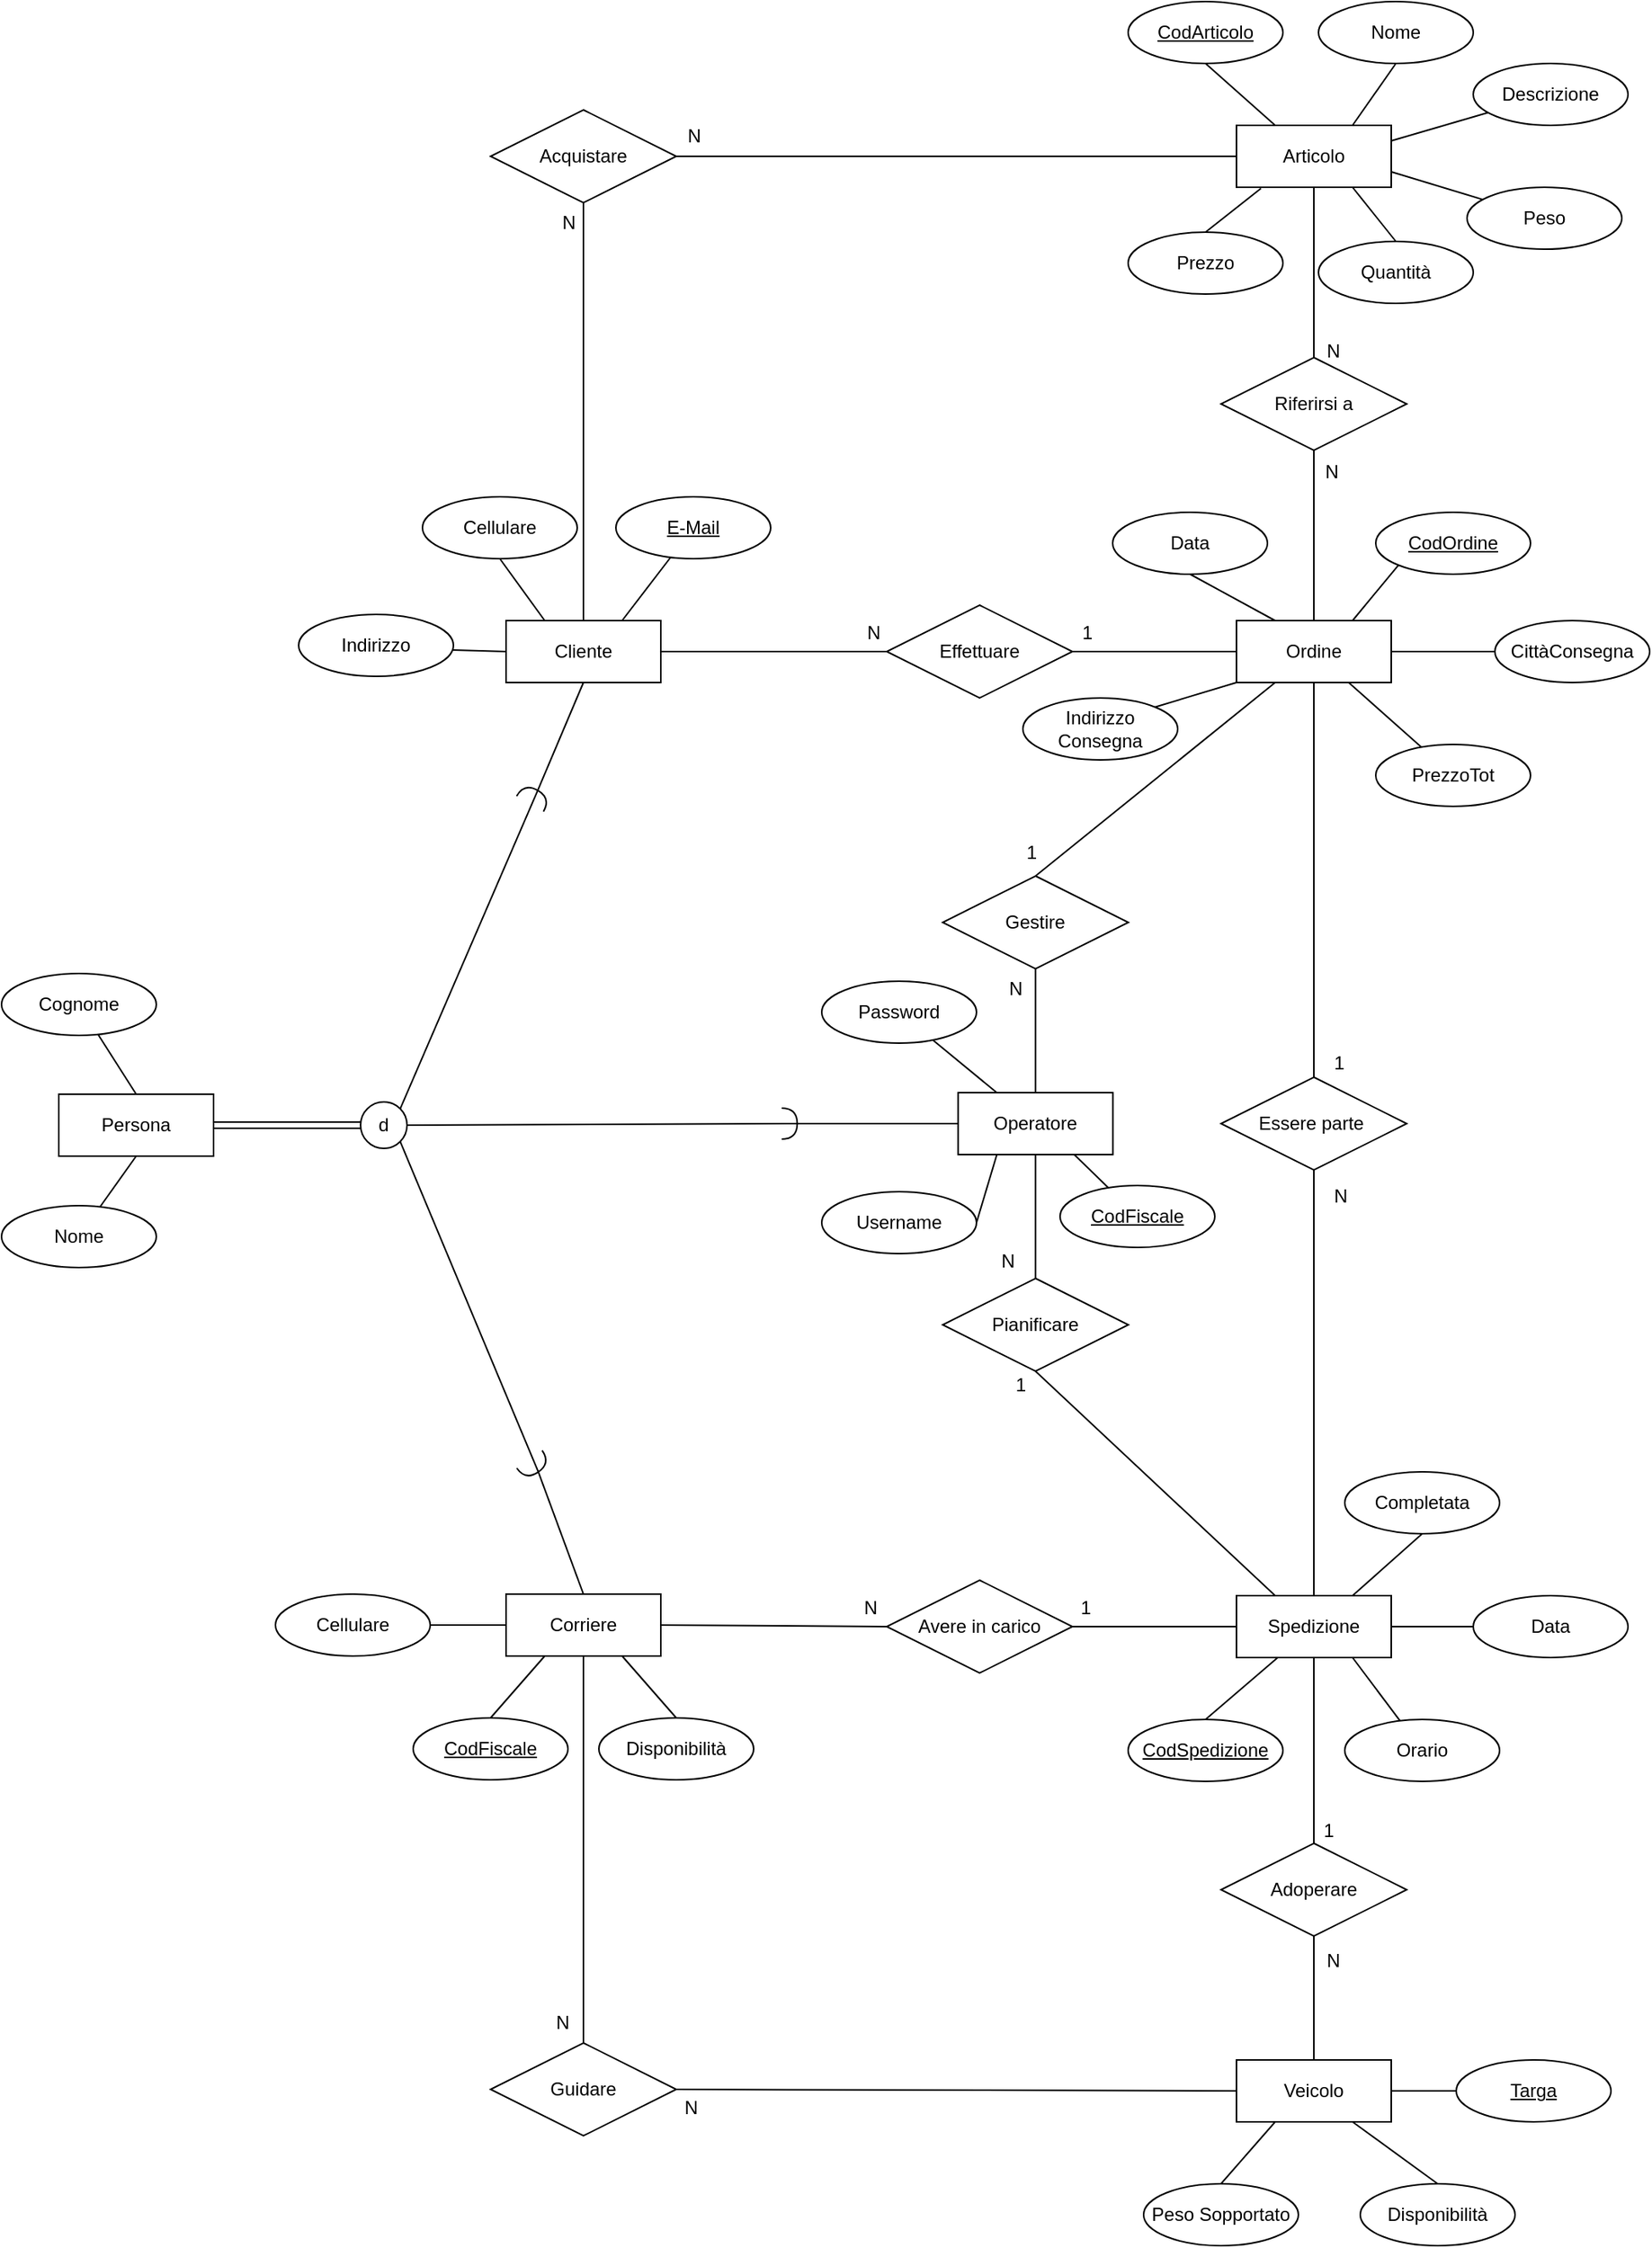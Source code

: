<mxfile version="22.0.0" type="device">
  <diagram id="R2lEEEUBdFMjLlhIrx00" name="Page-1">
    <mxGraphModel dx="-114" dy="614" grid="0" gridSize="10" guides="1" tooltips="1" connect="1" arrows="1" fold="1" page="1" pageScale="1" pageWidth="1150" pageHeight="1500" math="0" shadow="0" extFonts="Permanent Marker^https://fonts.googleapis.com/css?family=Permanent+Marker">
      <root>
        <mxCell id="0" />
        <mxCell id="1" parent="0" />
        <mxCell id="kjEeOHRWE89FyBnJIbyZ-1" style="edgeStyle=none;rounded=0;orthogonalLoop=1;jettySize=auto;html=1;exitX=0.75;exitY=0;exitDx=0;exitDy=0;entryX=0.5;entryY=1;entryDx=0;entryDy=0;endArrow=none;endFill=0;" parent="1" source="kjEeOHRWE89FyBnJIbyZ-7" target="kjEeOHRWE89FyBnJIbyZ-9" edge="1">
          <mxGeometry relative="1" as="geometry" />
        </mxCell>
        <mxCell id="kjEeOHRWE89FyBnJIbyZ-2" style="edgeStyle=none;rounded=0;orthogonalLoop=1;jettySize=auto;html=1;exitX=0.25;exitY=0;exitDx=0;exitDy=0;entryX=0.5;entryY=1;entryDx=0;entryDy=0;endArrow=none;endFill=0;" parent="1" source="kjEeOHRWE89FyBnJIbyZ-7" target="kjEeOHRWE89FyBnJIbyZ-8" edge="1">
          <mxGeometry relative="1" as="geometry" />
        </mxCell>
        <mxCell id="kjEeOHRWE89FyBnJIbyZ-3" style="edgeStyle=none;rounded=0;orthogonalLoop=1;jettySize=auto;html=1;endArrow=none;endFill=0;exitX=1;exitY=0.25;exitDx=0;exitDy=0;" parent="1" source="kjEeOHRWE89FyBnJIbyZ-7" target="kjEeOHRWE89FyBnJIbyZ-10" edge="1">
          <mxGeometry relative="1" as="geometry">
            <mxPoint x="1991" y="125" as="sourcePoint" />
          </mxGeometry>
        </mxCell>
        <mxCell id="kjEeOHRWE89FyBnJIbyZ-4" style="edgeStyle=none;rounded=0;orthogonalLoop=1;jettySize=auto;html=1;exitX=0.158;exitY=1.019;exitDx=0;exitDy=0;entryX=0.5;entryY=0;entryDx=0;entryDy=0;endArrow=none;endFill=0;exitPerimeter=0;" parent="1" source="kjEeOHRWE89FyBnJIbyZ-7" target="kjEeOHRWE89FyBnJIbyZ-11" edge="1">
          <mxGeometry relative="1" as="geometry" />
        </mxCell>
        <mxCell id="kjEeOHRWE89FyBnJIbyZ-6" style="edgeStyle=none;rounded=0;orthogonalLoop=1;jettySize=auto;html=1;exitX=0.75;exitY=1;exitDx=0;exitDy=0;entryX=0.5;entryY=0;entryDx=0;entryDy=0;endArrow=none;endFill=0;" parent="1" source="kjEeOHRWE89FyBnJIbyZ-7" target="kjEeOHRWE89FyBnJIbyZ-12" edge="1">
          <mxGeometry relative="1" as="geometry" />
        </mxCell>
        <mxCell id="kjEeOHRWE89FyBnJIbyZ-7" value="Articolo" style="whiteSpace=wrap;html=1;align=center;" parent="1" vertex="1">
          <mxGeometry x="1991" y="105" width="100" height="40" as="geometry" />
        </mxCell>
        <mxCell id="kjEeOHRWE89FyBnJIbyZ-8" value="CodArticolo" style="ellipse;whiteSpace=wrap;html=1;align=center;fontStyle=4;" parent="1" vertex="1">
          <mxGeometry x="1921" y="25" width="100" height="40" as="geometry" />
        </mxCell>
        <mxCell id="kjEeOHRWE89FyBnJIbyZ-9" value="Nome" style="ellipse;whiteSpace=wrap;html=1;align=center;" parent="1" vertex="1">
          <mxGeometry x="2044" y="25" width="100" height="40" as="geometry" />
        </mxCell>
        <mxCell id="kjEeOHRWE89FyBnJIbyZ-10" value="Descrizione" style="ellipse;whiteSpace=wrap;html=1;align=center;" parent="1" vertex="1">
          <mxGeometry x="2144" y="65" width="100" height="40" as="geometry" />
        </mxCell>
        <mxCell id="kjEeOHRWE89FyBnJIbyZ-11" value="Prezzo" style="ellipse;whiteSpace=wrap;html=1;align=center;" parent="1" vertex="1">
          <mxGeometry x="1921" y="174" width="100" height="40" as="geometry" />
        </mxCell>
        <mxCell id="kjEeOHRWE89FyBnJIbyZ-12" value="Quantità" style="ellipse;whiteSpace=wrap;html=1;align=center;" parent="1" vertex="1">
          <mxGeometry x="2044" y="180" width="100" height="40" as="geometry" />
        </mxCell>
        <mxCell id="kjEeOHRWE89FyBnJIbyZ-13" style="edgeStyle=none;rounded=0;orthogonalLoop=1;jettySize=auto;html=1;exitX=0.75;exitY=0;exitDx=0;exitDy=0;entryX=0;entryY=1;entryDx=0;entryDy=0;endArrow=none;endFill=0;" parent="1" source="kjEeOHRWE89FyBnJIbyZ-17" target="kjEeOHRWE89FyBnJIbyZ-20" edge="1">
          <mxGeometry relative="1" as="geometry" />
        </mxCell>
        <mxCell id="kjEeOHRWE89FyBnJIbyZ-14" style="edgeStyle=none;rounded=0;orthogonalLoop=1;jettySize=auto;html=1;exitX=0.25;exitY=0;exitDx=0;exitDy=0;entryX=0.5;entryY=1;entryDx=0;entryDy=0;endArrow=none;endFill=0;" parent="1" source="kjEeOHRWE89FyBnJIbyZ-17" target="kjEeOHRWE89FyBnJIbyZ-19" edge="1">
          <mxGeometry relative="1" as="geometry" />
        </mxCell>
        <mxCell id="kjEeOHRWE89FyBnJIbyZ-15" style="edgeStyle=none;rounded=0;orthogonalLoop=1;jettySize=auto;html=1;exitX=1;exitY=0.5;exitDx=0;exitDy=0;entryX=0;entryY=0.5;entryDx=0;entryDy=0;endArrow=none;endFill=0;" parent="1" source="kjEeOHRWE89FyBnJIbyZ-17" target="kjEeOHRWE89FyBnJIbyZ-21" edge="1">
          <mxGeometry relative="1" as="geometry" />
        </mxCell>
        <mxCell id="kjEeOHRWE89FyBnJIbyZ-16" style="edgeStyle=none;rounded=0;orthogonalLoop=1;jettySize=auto;html=1;exitX=0;exitY=1;exitDx=0;exitDy=0;entryX=1;entryY=0;entryDx=0;entryDy=0;endArrow=none;endFill=0;" parent="1" source="kjEeOHRWE89FyBnJIbyZ-17" target="kjEeOHRWE89FyBnJIbyZ-22" edge="1">
          <mxGeometry relative="1" as="geometry" />
        </mxCell>
        <mxCell id="mpjSmcGHtmFwU4eePfiy-6" style="edgeStyle=orthogonalEdgeStyle;rounded=0;orthogonalLoop=1;jettySize=auto;html=1;entryX=0.5;entryY=0;entryDx=0;entryDy=0;endArrow=none;endFill=0;" parent="1" source="kjEeOHRWE89FyBnJIbyZ-17" target="mpjSmcGHtmFwU4eePfiy-5" edge="1">
          <mxGeometry relative="1" as="geometry" />
        </mxCell>
        <mxCell id="kjEeOHRWE89FyBnJIbyZ-17" value="Ordine" style="whiteSpace=wrap;html=1;align=center;" parent="1" vertex="1">
          <mxGeometry x="1991" y="425" width="100" height="40" as="geometry" />
        </mxCell>
        <mxCell id="kjEeOHRWE89FyBnJIbyZ-18" value="Riferirsi a" style="shape=rhombus;perimeter=rhombusPerimeter;whiteSpace=wrap;html=1;align=center;" parent="1" vertex="1">
          <mxGeometry x="1981" y="255" width="120" height="60" as="geometry" />
        </mxCell>
        <mxCell id="kjEeOHRWE89FyBnJIbyZ-19" value="Data" style="ellipse;whiteSpace=wrap;html=1;align=center;" parent="1" vertex="1">
          <mxGeometry x="1911" y="355" width="100" height="40" as="geometry" />
        </mxCell>
        <mxCell id="kjEeOHRWE89FyBnJIbyZ-20" value="CodOrdine" style="ellipse;whiteSpace=wrap;html=1;align=center;fontStyle=4;" parent="1" vertex="1">
          <mxGeometry x="2081" y="355" width="100" height="40" as="geometry" />
        </mxCell>
        <mxCell id="kjEeOHRWE89FyBnJIbyZ-21" value="CittàConsegna" style="ellipse;whiteSpace=wrap;html=1;align=center;" parent="1" vertex="1">
          <mxGeometry x="2158" y="425" width="100" height="40" as="geometry" />
        </mxCell>
        <mxCell id="kjEeOHRWE89FyBnJIbyZ-22" value="Indirizzo Consegna" style="ellipse;whiteSpace=wrap;html=1;align=center;" parent="1" vertex="1">
          <mxGeometry x="1853" y="475" width="100" height="40" as="geometry" />
        </mxCell>
        <mxCell id="kjEeOHRWE89FyBnJIbyZ-23" value="" style="endArrow=none;html=1;rounded=0;entryX=0.5;entryY=0;entryDx=0;entryDy=0;exitX=0.5;exitY=1;exitDx=0;exitDy=0;" parent="1" source="kjEeOHRWE89FyBnJIbyZ-18" target="kjEeOHRWE89FyBnJIbyZ-17" edge="1">
          <mxGeometry relative="1" as="geometry">
            <mxPoint x="1961" y="595" as="sourcePoint" />
            <mxPoint x="2121" y="595" as="targetPoint" />
            <Array as="points" />
          </mxGeometry>
        </mxCell>
        <mxCell id="kjEeOHRWE89FyBnJIbyZ-24" value="N" style="resizable=0;html=1;whiteSpace=wrap;align=right;verticalAlign=bottom;" parent="kjEeOHRWE89FyBnJIbyZ-23" connectable="0" vertex="1">
          <mxGeometry x="1" relative="1" as="geometry">
            <mxPoint x="17" y="-88" as="offset" />
          </mxGeometry>
        </mxCell>
        <mxCell id="kjEeOHRWE89FyBnJIbyZ-25" value="" style="endArrow=none;html=1;rounded=0;entryX=0.5;entryY=1;entryDx=0;entryDy=0;exitX=0.5;exitY=0;exitDx=0;exitDy=0;" parent="1" source="kjEeOHRWE89FyBnJIbyZ-18" target="kjEeOHRWE89FyBnJIbyZ-7" edge="1">
          <mxGeometry relative="1" as="geometry">
            <mxPoint x="1961" y="475" as="sourcePoint" />
            <mxPoint x="2121" y="475" as="targetPoint" />
          </mxGeometry>
        </mxCell>
        <mxCell id="kjEeOHRWE89FyBnJIbyZ-26" value="N" style="resizable=0;html=1;whiteSpace=wrap;align=right;verticalAlign=bottom;" parent="kjEeOHRWE89FyBnJIbyZ-25" connectable="0" vertex="1">
          <mxGeometry x="1" relative="1" as="geometry">
            <mxPoint x="18" y="114" as="offset" />
          </mxGeometry>
        </mxCell>
        <mxCell id="kjEeOHRWE89FyBnJIbyZ-30" style="edgeStyle=none;rounded=0;orthogonalLoop=1;jettySize=auto;html=1;entryX=0.5;entryY=0;entryDx=0;entryDy=0;endArrow=none;endFill=0;" parent="1" source="kjEeOHRWE89FyBnJIbyZ-32" target="kjEeOHRWE89FyBnJIbyZ-33" edge="1">
          <mxGeometry relative="1" as="geometry" />
        </mxCell>
        <mxCell id="kjEeOHRWE89FyBnJIbyZ-31" style="edgeStyle=none;rounded=0;orthogonalLoop=1;jettySize=auto;html=1;exitX=0;exitY=0.5;exitDx=0;exitDy=0;" parent="1" source="kjEeOHRWE89FyBnJIbyZ-32" edge="1">
          <mxGeometry relative="1" as="geometry">
            <mxPoint x="1990.529" y="1075.176" as="targetPoint" />
          </mxGeometry>
        </mxCell>
        <mxCell id="kjEeOHRWE89FyBnJIbyZ-32" value="Spedizione" style="whiteSpace=wrap;html=1;align=center;" parent="1" vertex="1">
          <mxGeometry x="1991" y="1055" width="100" height="40" as="geometry" />
        </mxCell>
        <mxCell id="kjEeOHRWE89FyBnJIbyZ-33" value="CodSpedizione" style="ellipse;whiteSpace=wrap;html=1;align=center;fontStyle=4;" parent="1" vertex="1">
          <mxGeometry x="1921" y="1135" width="100" height="40" as="geometry" />
        </mxCell>
        <mxCell id="kjEeOHRWE89FyBnJIbyZ-34" style="edgeStyle=none;rounded=0;orthogonalLoop=1;jettySize=auto;html=1;exitX=0;exitY=0.5;exitDx=0;exitDy=0;entryX=1;entryY=0.5;entryDx=0;entryDy=0;endArrow=none;endFill=0;" parent="1" source="kjEeOHRWE89FyBnJIbyZ-35" target="kjEeOHRWE89FyBnJIbyZ-32" edge="1">
          <mxGeometry relative="1" as="geometry" />
        </mxCell>
        <mxCell id="kjEeOHRWE89FyBnJIbyZ-35" value="Data" style="ellipse;whiteSpace=wrap;html=1;align=center;" parent="1" vertex="1">
          <mxGeometry x="2144" y="1055" width="100" height="40" as="geometry" />
        </mxCell>
        <mxCell id="kjEeOHRWE89FyBnJIbyZ-36" style="edgeStyle=none;rounded=0;orthogonalLoop=1;jettySize=auto;html=1;exitX=0.5;exitY=1;exitDx=0;exitDy=0;entryX=0.75;entryY=0;entryDx=0;entryDy=0;endArrow=none;endFill=0;" parent="1" source="kjEeOHRWE89FyBnJIbyZ-37" target="kjEeOHRWE89FyBnJIbyZ-32" edge="1">
          <mxGeometry relative="1" as="geometry" />
        </mxCell>
        <mxCell id="kjEeOHRWE89FyBnJIbyZ-37" value="Completata" style="ellipse;whiteSpace=wrap;html=1;align=center;" parent="1" vertex="1">
          <mxGeometry x="2061" y="975" width="100" height="40" as="geometry" />
        </mxCell>
        <mxCell id="kjEeOHRWE89FyBnJIbyZ-38" value="Veicolo" style="whiteSpace=wrap;html=1;align=center;" parent="1" vertex="1">
          <mxGeometry x="1991" y="1355" width="100" height="40" as="geometry" />
        </mxCell>
        <mxCell id="kjEeOHRWE89FyBnJIbyZ-39" value="Adoperare" style="shape=rhombus;perimeter=rhombusPerimeter;whiteSpace=wrap;html=1;align=center;" parent="1" vertex="1">
          <mxGeometry x="1981" y="1215" width="120" height="60" as="geometry" />
        </mxCell>
        <mxCell id="kjEeOHRWE89FyBnJIbyZ-40" style="edgeStyle=none;rounded=0;orthogonalLoop=1;jettySize=auto;html=1;entryX=1;entryY=0.5;entryDx=0;entryDy=0;endArrow=none;endFill=0;" parent="1" source="kjEeOHRWE89FyBnJIbyZ-41" target="kjEeOHRWE89FyBnJIbyZ-38" edge="1">
          <mxGeometry relative="1" as="geometry" />
        </mxCell>
        <mxCell id="kjEeOHRWE89FyBnJIbyZ-41" value="Targa" style="ellipse;whiteSpace=wrap;html=1;align=center;fontStyle=4;" parent="1" vertex="1">
          <mxGeometry x="2133" y="1355" width="100" height="40" as="geometry" />
        </mxCell>
        <mxCell id="kjEeOHRWE89FyBnJIbyZ-42" style="edgeStyle=none;rounded=0;orthogonalLoop=1;jettySize=auto;html=1;exitX=0.5;exitY=0;exitDx=0;exitDy=0;entryX=0.25;entryY=1;entryDx=0;entryDy=0;endArrow=none;endFill=0;" parent="1" source="kjEeOHRWE89FyBnJIbyZ-43" target="kjEeOHRWE89FyBnJIbyZ-38" edge="1">
          <mxGeometry relative="1" as="geometry" />
        </mxCell>
        <mxCell id="kjEeOHRWE89FyBnJIbyZ-43" value="Peso Sopportato" style="ellipse;whiteSpace=wrap;html=1;align=center;" parent="1" vertex="1">
          <mxGeometry x="1931" y="1435" width="100" height="40" as="geometry" />
        </mxCell>
        <mxCell id="kjEeOHRWE89FyBnJIbyZ-44" style="edgeStyle=none;rounded=0;orthogonalLoop=1;jettySize=auto;html=1;exitX=0.5;exitY=0;exitDx=0;exitDy=0;entryX=0.75;entryY=1;entryDx=0;entryDy=0;endArrow=none;endFill=0;" parent="1" source="kjEeOHRWE89FyBnJIbyZ-45" target="kjEeOHRWE89FyBnJIbyZ-38" edge="1">
          <mxGeometry relative="1" as="geometry" />
        </mxCell>
        <mxCell id="kjEeOHRWE89FyBnJIbyZ-45" value="Disponibilità" style="ellipse;whiteSpace=wrap;html=1;align=center;" parent="1" vertex="1">
          <mxGeometry x="2071" y="1435" width="100" height="40" as="geometry" />
        </mxCell>
        <mxCell id="kjEeOHRWE89FyBnJIbyZ-49" value="" style="endArrow=none;html=1;rounded=0;entryX=0.5;entryY=1;entryDx=0;entryDy=0;exitX=0.5;exitY=0;exitDx=0;exitDy=0;" parent="1" source="kjEeOHRWE89FyBnJIbyZ-39" target="kjEeOHRWE89FyBnJIbyZ-32" edge="1">
          <mxGeometry relative="1" as="geometry">
            <mxPoint x="1841" y="955" as="sourcePoint" />
            <mxPoint x="2001" y="955" as="targetPoint" />
          </mxGeometry>
        </mxCell>
        <mxCell id="kjEeOHRWE89FyBnJIbyZ-50" value="N" style="resizable=0;html=1;whiteSpace=wrap;align=right;verticalAlign=bottom;" parent="kjEeOHRWE89FyBnJIbyZ-49" connectable="0" vertex="1">
          <mxGeometry x="1" relative="1" as="geometry">
            <mxPoint x="18" y="204" as="offset" />
          </mxGeometry>
        </mxCell>
        <mxCell id="kjEeOHRWE89FyBnJIbyZ-51" value="" style="endArrow=none;html=1;rounded=0;entryX=0.5;entryY=0;entryDx=0;entryDy=0;exitX=0.5;exitY=1;exitDx=0;exitDy=0;" parent="1" source="kjEeOHRWE89FyBnJIbyZ-39" target="kjEeOHRWE89FyBnJIbyZ-38" edge="1">
          <mxGeometry relative="1" as="geometry">
            <mxPoint x="1841" y="955" as="sourcePoint" />
            <mxPoint x="2001" y="955" as="targetPoint" />
          </mxGeometry>
        </mxCell>
        <mxCell id="kjEeOHRWE89FyBnJIbyZ-52" value="1" style="resizable=0;html=1;whiteSpace=wrap;align=right;verticalAlign=bottom;" parent="kjEeOHRWE89FyBnJIbyZ-51" connectable="0" vertex="1">
          <mxGeometry x="1" relative="1" as="geometry">
            <mxPoint x="14" y="-140" as="offset" />
          </mxGeometry>
        </mxCell>
        <mxCell id="kjEeOHRWE89FyBnJIbyZ-53" style="rounded=0;orthogonalLoop=1;jettySize=auto;html=1;endArrow=none;endFill=0;" parent="1" source="kjEeOHRWE89FyBnJIbyZ-54" target="kjEeOHRWE89FyBnJIbyZ-17" edge="1">
          <mxGeometry relative="1" as="geometry" />
        </mxCell>
        <mxCell id="kjEeOHRWE89FyBnJIbyZ-54" value="PrezzoTot" style="ellipse;whiteSpace=wrap;html=1;align=center;" parent="1" vertex="1">
          <mxGeometry x="2081" y="505" width="100" height="40" as="geometry" />
        </mxCell>
        <mxCell id="kjEeOHRWE89FyBnJIbyZ-55" value="Operatore" style="whiteSpace=wrap;html=1;align=center;" parent="1" vertex="1">
          <mxGeometry x="1811.15" y="730" width="100" height="40" as="geometry" />
        </mxCell>
        <mxCell id="kjEeOHRWE89FyBnJIbyZ-56" style="rounded=0;orthogonalLoop=1;jettySize=auto;html=1;entryX=0.75;entryY=1;entryDx=0;entryDy=0;endArrow=none;endFill=0;" parent="1" source="kjEeOHRWE89FyBnJIbyZ-57" target="kjEeOHRWE89FyBnJIbyZ-32" edge="1">
          <mxGeometry relative="1" as="geometry" />
        </mxCell>
        <mxCell id="kjEeOHRWE89FyBnJIbyZ-57" value="Orario" style="ellipse;whiteSpace=wrap;html=1;align=center;" parent="1" vertex="1">
          <mxGeometry x="2061" y="1135" width="100" height="40" as="geometry" />
        </mxCell>
        <mxCell id="mpjSmcGHtmFwU4eePfiy-3" style="rounded=0;orthogonalLoop=1;jettySize=auto;html=1;entryX=0.25;entryY=0;entryDx=0;entryDy=0;endArrow=none;endFill=0;exitX=0.5;exitY=1;exitDx=0;exitDy=0;" parent="1" source="kjEeOHRWE89FyBnJIbyZ-58" target="kjEeOHRWE89FyBnJIbyZ-32" edge="1">
          <mxGeometry relative="1" as="geometry" />
        </mxCell>
        <mxCell id="kjEeOHRWE89FyBnJIbyZ-58" value="Pianificare" style="shape=rhombus;perimeter=rhombusPerimeter;whiteSpace=wrap;html=1;align=center;" parent="1" vertex="1">
          <mxGeometry x="1801.15" y="850" width="120" height="60" as="geometry" />
        </mxCell>
        <mxCell id="kjEeOHRWE89FyBnJIbyZ-61" value="" style="endArrow=none;html=1;rounded=0;entryX=0.5;entryY=1;entryDx=0;entryDy=0;exitX=0.5;exitY=0;exitDx=0;exitDy=0;" parent="1" source="kjEeOHRWE89FyBnJIbyZ-58" target="kjEeOHRWE89FyBnJIbyZ-55" edge="1">
          <mxGeometry relative="1" as="geometry">
            <mxPoint x="1911.15" y="990" as="sourcePoint" />
            <mxPoint x="2071.15" y="990" as="targetPoint" />
          </mxGeometry>
        </mxCell>
        <mxCell id="kjEeOHRWE89FyBnJIbyZ-62" value="1" style="resizable=0;html=1;whiteSpace=wrap;align=right;verticalAlign=bottom;" parent="kjEeOHRWE89FyBnJIbyZ-61" connectable="0" vertex="1">
          <mxGeometry x="1" relative="1" as="geometry">
            <mxPoint x="-5" y="157" as="offset" />
          </mxGeometry>
        </mxCell>
        <mxCell id="mpjSmcGHtmFwU4eePfiy-1" style="rounded=0;orthogonalLoop=1;jettySize=auto;html=1;entryX=0.25;entryY=1;entryDx=0;entryDy=0;endArrow=none;endFill=0;exitX=0.5;exitY=0;exitDx=0;exitDy=0;" parent="1" source="kjEeOHRWE89FyBnJIbyZ-63" target="kjEeOHRWE89FyBnJIbyZ-17" edge="1">
          <mxGeometry relative="1" as="geometry" />
        </mxCell>
        <mxCell id="kjEeOHRWE89FyBnJIbyZ-63" value="Gestire" style="shape=rhombus;perimeter=rhombusPerimeter;whiteSpace=wrap;html=1;align=center;" parent="1" vertex="1">
          <mxGeometry x="1801.15" y="590" width="120" height="60" as="geometry" />
        </mxCell>
        <mxCell id="kjEeOHRWE89FyBnJIbyZ-66" value="" style="endArrow=none;html=1;rounded=0;entryX=0.5;entryY=0;entryDx=0;entryDy=0;exitX=0.5;exitY=1;exitDx=0;exitDy=0;" parent="1" source="kjEeOHRWE89FyBnJIbyZ-63" target="kjEeOHRWE89FyBnJIbyZ-55" edge="1">
          <mxGeometry relative="1" as="geometry">
            <mxPoint x="1911.15" y="630" as="sourcePoint" />
            <mxPoint x="2071.15" y="630" as="targetPoint" />
          </mxGeometry>
        </mxCell>
        <mxCell id="kjEeOHRWE89FyBnJIbyZ-67" value="1" style="resizable=0;html=1;whiteSpace=wrap;align=right;verticalAlign=bottom;" parent="kjEeOHRWE89FyBnJIbyZ-66" connectable="0" vertex="1">
          <mxGeometry x="1" relative="1" as="geometry">
            <mxPoint x="2" y="-147" as="offset" />
          </mxGeometry>
        </mxCell>
        <mxCell id="kjEeOHRWE89FyBnJIbyZ-68" style="edgeStyle=none;rounded=0;orthogonalLoop=1;jettySize=auto;html=1;entryX=0.25;entryY=1;entryDx=0;entryDy=0;endArrow=none;endFill=0;exitX=1;exitY=0.5;exitDx=0;exitDy=0;" parent="1" source="kjEeOHRWE89FyBnJIbyZ-72" target="kjEeOHRWE89FyBnJIbyZ-55" edge="1">
          <mxGeometry relative="1" as="geometry">
            <mxPoint x="1767.627" y="776.321" as="sourcePoint" />
          </mxGeometry>
        </mxCell>
        <mxCell id="kjEeOHRWE89FyBnJIbyZ-69" style="edgeStyle=none;rounded=0;orthogonalLoop=1;jettySize=auto;html=1;entryX=0.75;entryY=1;entryDx=0;entryDy=0;endArrow=none;endFill=0;" parent="1" source="kjEeOHRWE89FyBnJIbyZ-70" target="kjEeOHRWE89FyBnJIbyZ-55" edge="1">
          <mxGeometry relative="1" as="geometry" />
        </mxCell>
        <mxCell id="kjEeOHRWE89FyBnJIbyZ-70" value="CodFiscale" style="ellipse;whiteSpace=wrap;html=1;align=center;fontStyle=4;" parent="1" vertex="1">
          <mxGeometry x="1877" y="790" width="100" height="40" as="geometry" />
        </mxCell>
        <mxCell id="kjEeOHRWE89FyBnJIbyZ-72" value="Username" style="ellipse;whiteSpace=wrap;html=1;align=center;" parent="1" vertex="1">
          <mxGeometry x="1723" y="794" width="100" height="40" as="geometry" />
        </mxCell>
        <mxCell id="kjEeOHRWE89FyBnJIbyZ-73" style="edgeStyle=none;rounded=0;orthogonalLoop=1;jettySize=auto;html=1;entryX=0.25;entryY=0;entryDx=0;entryDy=0;endArrow=none;endFill=0;" parent="1" source="kjEeOHRWE89FyBnJIbyZ-74" target="kjEeOHRWE89FyBnJIbyZ-55" edge="1">
          <mxGeometry relative="1" as="geometry" />
        </mxCell>
        <mxCell id="kjEeOHRWE89FyBnJIbyZ-74" value="Password" style="ellipse;whiteSpace=wrap;html=1;align=center;" parent="1" vertex="1">
          <mxGeometry x="1723" y="658" width="100" height="40" as="geometry" />
        </mxCell>
        <mxCell id="kjEeOHRWE89FyBnJIbyZ-76" style="rounded=0;orthogonalLoop=1;jettySize=auto;html=1;entryX=1;entryY=0.75;entryDx=0;entryDy=0;endArrow=none;endFill=0;" parent="1" source="kjEeOHRWE89FyBnJIbyZ-75" target="kjEeOHRWE89FyBnJIbyZ-7" edge="1">
          <mxGeometry relative="1" as="geometry" />
        </mxCell>
        <mxCell id="kjEeOHRWE89FyBnJIbyZ-75" value="Peso" style="ellipse;whiteSpace=wrap;html=1;align=center;" parent="1" vertex="1">
          <mxGeometry x="2140" y="145" width="100" height="40" as="geometry" />
        </mxCell>
        <mxCell id="kjEeOHRWE89FyBnJIbyZ-79" value="Effettuare" style="shape=rhombus;perimeter=rhombusPerimeter;whiteSpace=wrap;html=1;align=center;" parent="1" vertex="1">
          <mxGeometry x="1765" y="415" width="120" height="60" as="geometry" />
        </mxCell>
        <mxCell id="kjEeOHRWE89FyBnJIbyZ-88" value="Cliente" style="whiteSpace=wrap;html=1;align=center;" parent="1" vertex="1">
          <mxGeometry x="1519" y="425" width="100" height="40" as="geometry" />
        </mxCell>
        <mxCell id="kjEeOHRWE89FyBnJIbyZ-89" style="edgeStyle=none;rounded=0;orthogonalLoop=1;jettySize=auto;html=1;entryX=0.75;entryY=0;entryDx=0;entryDy=0;endArrow=none;endFill=0;" parent="1" source="kjEeOHRWE89FyBnJIbyZ-90" target="kjEeOHRWE89FyBnJIbyZ-88" edge="1">
          <mxGeometry relative="1" as="geometry" />
        </mxCell>
        <mxCell id="kjEeOHRWE89FyBnJIbyZ-90" value="E-Mail" style="ellipse;whiteSpace=wrap;html=1;align=center;fontStyle=4;" parent="1" vertex="1">
          <mxGeometry x="1590" y="345" width="100" height="40" as="geometry" />
        </mxCell>
        <mxCell id="kjEeOHRWE89FyBnJIbyZ-91" style="edgeStyle=none;rounded=0;orthogonalLoop=1;jettySize=auto;html=1;exitX=0;exitY=0.5;exitDx=0;exitDy=0;endArrow=none;endFill=0;entryX=0;entryY=0.5;entryDx=0;entryDy=0;" parent="1" source="kjEeOHRWE89FyBnJIbyZ-92" target="kjEeOHRWE89FyBnJIbyZ-88" edge="1">
          <mxGeometry relative="1" as="geometry">
            <mxPoint x="1619" y="445" as="targetPoint" />
          </mxGeometry>
        </mxCell>
        <mxCell id="kjEeOHRWE89FyBnJIbyZ-92" value="Indirizzo" style="ellipse;whiteSpace=wrap;html=1;align=center;" parent="1" vertex="1">
          <mxGeometry x="1385" y="421" width="100" height="40" as="geometry" />
        </mxCell>
        <mxCell id="kjEeOHRWE89FyBnJIbyZ-93" style="edgeStyle=none;rounded=0;orthogonalLoop=1;jettySize=auto;html=1;exitX=0.5;exitY=1;exitDx=0;exitDy=0;entryX=0.25;entryY=0;entryDx=0;entryDy=0;endArrow=none;endFill=0;" parent="1" source="kjEeOHRWE89FyBnJIbyZ-94" target="kjEeOHRWE89FyBnJIbyZ-88" edge="1">
          <mxGeometry relative="1" as="geometry">
            <Array as="points" />
          </mxGeometry>
        </mxCell>
        <mxCell id="kjEeOHRWE89FyBnJIbyZ-94" value="Cellulare" style="ellipse;whiteSpace=wrap;html=1;align=center;" parent="1" vertex="1">
          <mxGeometry x="1465" y="345" width="100" height="40" as="geometry" />
        </mxCell>
        <mxCell id="kjEeOHRWE89FyBnJIbyZ-96" value="" style="endArrow=none;html=1;rounded=0;entryX=0;entryY=0.5;entryDx=0;entryDy=0;exitX=1;exitY=0.5;exitDx=0;exitDy=0;" parent="1" source="kjEeOHRWE89FyBnJIbyZ-79" target="kjEeOHRWE89FyBnJIbyZ-17" edge="1">
          <mxGeometry relative="1" as="geometry">
            <mxPoint x="1600" y="546" as="sourcePoint" />
            <mxPoint x="1760" y="546" as="targetPoint" />
          </mxGeometry>
        </mxCell>
        <mxCell id="kjEeOHRWE89FyBnJIbyZ-97" value="1" style="resizable=0;html=1;whiteSpace=wrap;align=right;verticalAlign=bottom;" parent="kjEeOHRWE89FyBnJIbyZ-96" connectable="0" vertex="1">
          <mxGeometry x="1" relative="1" as="geometry">
            <mxPoint x="-92" y="-4" as="offset" />
          </mxGeometry>
        </mxCell>
        <mxCell id="kjEeOHRWE89FyBnJIbyZ-98" value="" style="endArrow=none;html=1;rounded=0;entryX=1;entryY=0.5;entryDx=0;entryDy=0;exitX=0;exitY=0.5;exitDx=0;exitDy=0;" parent="1" source="kjEeOHRWE89FyBnJIbyZ-79" target="kjEeOHRWE89FyBnJIbyZ-88" edge="1">
          <mxGeometry relative="1" as="geometry">
            <mxPoint x="1647" y="546" as="sourcePoint" />
            <mxPoint x="1807" y="546" as="targetPoint" />
          </mxGeometry>
        </mxCell>
        <mxCell id="kjEeOHRWE89FyBnJIbyZ-99" value="N" style="resizable=0;html=1;whiteSpace=wrap;align=right;verticalAlign=bottom;" parent="kjEeOHRWE89FyBnJIbyZ-98" connectable="0" vertex="1">
          <mxGeometry x="1" relative="1" as="geometry">
            <mxPoint x="143" y="-4" as="offset" />
          </mxGeometry>
        </mxCell>
        <mxCell id="kjEeOHRWE89FyBnJIbyZ-100" value="Acquistare" style="shape=rhombus;perimeter=rhombusPerimeter;whiteSpace=wrap;html=1;align=center;" parent="1" vertex="1">
          <mxGeometry x="1509" y="95" width="120" height="60" as="geometry" />
        </mxCell>
        <mxCell id="kjEeOHRWE89FyBnJIbyZ-101" value="" style="endArrow=none;html=1;rounded=0;entryX=0;entryY=0.5;entryDx=0;entryDy=0;exitX=1;exitY=0.5;exitDx=0;exitDy=0;" parent="1" source="kjEeOHRWE89FyBnJIbyZ-100" target="kjEeOHRWE89FyBnJIbyZ-7" edge="1">
          <mxGeometry relative="1" as="geometry">
            <mxPoint x="1555" y="386" as="sourcePoint" />
            <mxPoint x="1715" y="386" as="targetPoint" />
          </mxGeometry>
        </mxCell>
        <mxCell id="kjEeOHRWE89FyBnJIbyZ-102" value="N" style="resizable=0;html=1;whiteSpace=wrap;align=right;verticalAlign=bottom;" parent="kjEeOHRWE89FyBnJIbyZ-101" connectable="0" vertex="1">
          <mxGeometry x="1" relative="1" as="geometry">
            <mxPoint x="-345" y="-5" as="offset" />
          </mxGeometry>
        </mxCell>
        <mxCell id="kjEeOHRWE89FyBnJIbyZ-103" value="" style="endArrow=none;html=1;rounded=0;entryX=0.5;entryY=0;entryDx=0;entryDy=0;exitX=0.5;exitY=1;exitDx=0;exitDy=0;" parent="1" source="kjEeOHRWE89FyBnJIbyZ-100" target="kjEeOHRWE89FyBnJIbyZ-88" edge="1">
          <mxGeometry relative="1" as="geometry">
            <mxPoint x="1602" y="386" as="sourcePoint" />
            <mxPoint x="1762" y="386" as="targetPoint" />
          </mxGeometry>
        </mxCell>
        <mxCell id="kjEeOHRWE89FyBnJIbyZ-104" value="N" style="resizable=0;html=1;whiteSpace=wrap;align=right;verticalAlign=bottom;" parent="kjEeOHRWE89FyBnJIbyZ-103" connectable="0" vertex="1">
          <mxGeometry x="1" relative="1" as="geometry">
            <mxPoint x="-4" y="-249" as="offset" />
          </mxGeometry>
        </mxCell>
        <mxCell id="kjEeOHRWE89FyBnJIbyZ-105" value="Avere in carico" style="shape=rhombus;perimeter=rhombusPerimeter;whiteSpace=wrap;html=1;align=center;" parent="1" vertex="1">
          <mxGeometry x="1765" y="1045" width="120" height="60" as="geometry" />
        </mxCell>
        <mxCell id="kjEeOHRWE89FyBnJIbyZ-106" value="Corriere" style="whiteSpace=wrap;html=1;align=center;" parent="1" vertex="1">
          <mxGeometry x="1519" y="1054" width="100" height="40" as="geometry" />
        </mxCell>
        <mxCell id="kjEeOHRWE89FyBnJIbyZ-107" style="edgeStyle=none;rounded=0;orthogonalLoop=1;jettySize=auto;html=1;exitX=0.5;exitY=0;exitDx=0;exitDy=0;entryX=0.25;entryY=1;entryDx=0;entryDy=0;endArrow=none;endFill=0;" parent="1" source="kjEeOHRWE89FyBnJIbyZ-108" target="kjEeOHRWE89FyBnJIbyZ-106" edge="1">
          <mxGeometry relative="1" as="geometry" />
        </mxCell>
        <mxCell id="kjEeOHRWE89FyBnJIbyZ-108" value="CodFiscale" style="ellipse;whiteSpace=wrap;html=1;align=center;fontStyle=4;" parent="1" vertex="1">
          <mxGeometry x="1459" y="1134" width="100" height="40" as="geometry" />
        </mxCell>
        <mxCell id="kjEeOHRWE89FyBnJIbyZ-109" style="edgeStyle=none;rounded=0;orthogonalLoop=1;jettySize=auto;html=1;exitX=0.5;exitY=0;exitDx=0;exitDy=0;entryX=0.75;entryY=1;entryDx=0;entryDy=0;endArrow=none;endFill=0;" parent="1" source="kjEeOHRWE89FyBnJIbyZ-110" target="kjEeOHRWE89FyBnJIbyZ-106" edge="1">
          <mxGeometry relative="1" as="geometry" />
        </mxCell>
        <mxCell id="kjEeOHRWE89FyBnJIbyZ-110" value="Disponibilità" style="ellipse;whiteSpace=wrap;html=1;align=center;" parent="1" vertex="1">
          <mxGeometry x="1579" y="1134" width="100" height="40" as="geometry" />
        </mxCell>
        <mxCell id="kjEeOHRWE89FyBnJIbyZ-113" style="edgeStyle=none;rounded=0;orthogonalLoop=1;jettySize=auto;html=1;entryX=0;entryY=0.5;entryDx=0;entryDy=0;endArrow=none;endFill=0;" parent="1" source="kjEeOHRWE89FyBnJIbyZ-114" target="kjEeOHRWE89FyBnJIbyZ-106" edge="1">
          <mxGeometry relative="1" as="geometry" />
        </mxCell>
        <mxCell id="kjEeOHRWE89FyBnJIbyZ-114" value="Cellulare" style="ellipse;whiteSpace=wrap;html=1;align=center;" parent="1" vertex="1">
          <mxGeometry x="1370" y="1054" width="100" height="40" as="geometry" />
        </mxCell>
        <mxCell id="kjEeOHRWE89FyBnJIbyZ-115" value="" style="endArrow=none;html=1;rounded=0;entryX=1;entryY=0.5;entryDx=0;entryDy=0;exitX=0;exitY=0.5;exitDx=0;exitDy=0;" parent="1" source="kjEeOHRWE89FyBnJIbyZ-105" target="kjEeOHRWE89FyBnJIbyZ-106" edge="1">
          <mxGeometry relative="1" as="geometry">
            <mxPoint x="1664" y="1144" as="sourcePoint" />
            <mxPoint x="1824" y="1144" as="targetPoint" />
          </mxGeometry>
        </mxCell>
        <mxCell id="kjEeOHRWE89FyBnJIbyZ-116" value="N" style="resizable=0;html=1;whiteSpace=wrap;align=right;verticalAlign=bottom;" parent="kjEeOHRWE89FyBnJIbyZ-115" connectable="0" vertex="1">
          <mxGeometry x="1" relative="1" as="geometry">
            <mxPoint x="141" y="-3" as="offset" />
          </mxGeometry>
        </mxCell>
        <mxCell id="kjEeOHRWE89FyBnJIbyZ-122" value="" style="endArrow=none;html=1;rounded=0;entryX=0;entryY=0.5;entryDx=0;entryDy=0;exitX=1;exitY=0.5;exitDx=0;exitDy=0;" parent="1" source="kjEeOHRWE89FyBnJIbyZ-105" target="kjEeOHRWE89FyBnJIbyZ-32" edge="1">
          <mxGeometry relative="1" as="geometry">
            <mxPoint x="1745" y="1261" as="sourcePoint" />
            <mxPoint x="1905" y="1261" as="targetPoint" />
          </mxGeometry>
        </mxCell>
        <mxCell id="kjEeOHRWE89FyBnJIbyZ-123" value="1" style="resizable=0;html=1;whiteSpace=wrap;align=right;verticalAlign=bottom;" parent="kjEeOHRWE89FyBnJIbyZ-122" connectable="0" vertex="1">
          <mxGeometry x="1" relative="1" as="geometry">
            <mxPoint x="-93" y="-4" as="offset" />
          </mxGeometry>
        </mxCell>
        <mxCell id="kjEeOHRWE89FyBnJIbyZ-124" value="Guidare" style="shape=rhombus;perimeter=rhombusPerimeter;whiteSpace=wrap;html=1;align=center;" parent="1" vertex="1">
          <mxGeometry x="1509" y="1344" width="120" height="60" as="geometry" />
        </mxCell>
        <mxCell id="kjEeOHRWE89FyBnJIbyZ-125" value="" style="endArrow=none;html=1;rounded=0;entryX=0;entryY=0.5;entryDx=0;entryDy=0;exitX=1;exitY=0.5;exitDx=0;exitDy=0;" parent="1" source="kjEeOHRWE89FyBnJIbyZ-124" target="kjEeOHRWE89FyBnJIbyZ-38" edge="1">
          <mxGeometry relative="1" as="geometry">
            <mxPoint x="1660" y="1315" as="sourcePoint" />
            <mxPoint x="1820" y="1315" as="targetPoint" />
          </mxGeometry>
        </mxCell>
        <mxCell id="kjEeOHRWE89FyBnJIbyZ-126" value="N" style="resizable=0;html=1;whiteSpace=wrap;align=right;verticalAlign=bottom;" parent="kjEeOHRWE89FyBnJIbyZ-125" connectable="0" vertex="1">
          <mxGeometry x="1" relative="1" as="geometry">
            <mxPoint x="-346" y="20" as="offset" />
          </mxGeometry>
        </mxCell>
        <mxCell id="kjEeOHRWE89FyBnJIbyZ-127" value="" style="endArrow=none;html=1;rounded=0;entryX=0.5;entryY=1;entryDx=0;entryDy=0;exitX=0.5;exitY=0;exitDx=0;exitDy=0;" parent="1" source="kjEeOHRWE89FyBnJIbyZ-124" target="kjEeOHRWE89FyBnJIbyZ-106" edge="1">
          <mxGeometry relative="1" as="geometry">
            <mxPoint x="1741" y="1314" as="sourcePoint" />
            <mxPoint x="1901" y="1314" as="targetPoint" />
          </mxGeometry>
        </mxCell>
        <mxCell id="kjEeOHRWE89FyBnJIbyZ-128" value="N" style="resizable=0;html=1;whiteSpace=wrap;align=right;verticalAlign=bottom;" parent="kjEeOHRWE89FyBnJIbyZ-127" connectable="0" vertex="1">
          <mxGeometry x="1" relative="1" as="geometry">
            <mxPoint x="-8" y="245" as="offset" />
          </mxGeometry>
        </mxCell>
        <mxCell id="kjEeOHRWE89FyBnJIbyZ-131" style="edgeStyle=none;rounded=0;orthogonalLoop=1;jettySize=auto;html=1;entryX=0.5;entryY=1;entryDx=0;entryDy=0;endArrow=none;endFill=0;" parent="1" source="kjEeOHRWE89FyBnJIbyZ-132" target="kjEeOHRWE89FyBnJIbyZ-135" edge="1">
          <mxGeometry relative="1" as="geometry" />
        </mxCell>
        <mxCell id="kjEeOHRWE89FyBnJIbyZ-132" value="Nome" style="ellipse;whiteSpace=wrap;html=1;align=center;" parent="1" vertex="1">
          <mxGeometry x="1193" y="803" width="100" height="40" as="geometry" />
        </mxCell>
        <mxCell id="kjEeOHRWE89FyBnJIbyZ-133" style="edgeStyle=none;rounded=0;orthogonalLoop=1;jettySize=auto;html=1;entryX=0.5;entryY=0;entryDx=0;entryDy=0;endArrow=none;endFill=0;" parent="1" source="kjEeOHRWE89FyBnJIbyZ-134" target="kjEeOHRWE89FyBnJIbyZ-135" edge="1">
          <mxGeometry relative="1" as="geometry" />
        </mxCell>
        <mxCell id="kjEeOHRWE89FyBnJIbyZ-134" value="Cognome" style="ellipse;whiteSpace=wrap;html=1;align=center;" parent="1" vertex="1">
          <mxGeometry x="1193" y="653" width="100" height="40" as="geometry" />
        </mxCell>
        <mxCell id="kjEeOHRWE89FyBnJIbyZ-135" value="Persona" style="whiteSpace=wrap;html=1;align=center;" parent="1" vertex="1">
          <mxGeometry x="1230" y="731" width="100" height="40" as="geometry" />
        </mxCell>
        <mxCell id="kjEeOHRWE89FyBnJIbyZ-136" value="d" style="ellipse;whiteSpace=wrap;html=1;aspect=fixed;" parent="1" vertex="1">
          <mxGeometry x="1425" y="736" width="30" height="30" as="geometry" />
        </mxCell>
        <mxCell id="kjEeOHRWE89FyBnJIbyZ-137" value="" style="shape=link;html=1;rounded=0;entryX=1;entryY=0.5;entryDx=0;entryDy=0;exitX=0;exitY=0.5;exitDx=0;exitDy=0;" parent="1" source="kjEeOHRWE89FyBnJIbyZ-136" target="kjEeOHRWE89FyBnJIbyZ-135" edge="1">
          <mxGeometry relative="1" as="geometry">
            <mxPoint x="900" y="751" as="sourcePoint" />
            <mxPoint x="1060" y="751" as="targetPoint" />
          </mxGeometry>
        </mxCell>
        <mxCell id="kjEeOHRWE89FyBnJIbyZ-138" value="" style="endArrow=none;html=1;rounded=0;entryX=0;entryY=0.5;entryDx=0;entryDy=0;exitX=0;exitY=0.5;exitDx=0;exitDy=0;exitPerimeter=0;" parent="1" source="kjEeOHRWE89FyBnJIbyZ-148" target="kjEeOHRWE89FyBnJIbyZ-55" edge="1">
          <mxGeometry relative="1" as="geometry">
            <mxPoint x="1710.15" y="768" as="sourcePoint" />
            <mxPoint x="1730.15" y="810" as="targetPoint" />
          </mxGeometry>
        </mxCell>
        <mxCell id="kjEeOHRWE89FyBnJIbyZ-140" value="" style="endArrow=none;html=1;rounded=0;exitX=1;exitY=0.5;exitDx=0;exitDy=0;entryX=0.5;entryY=0;entryDx=0;entryDy=0;exitPerimeter=0;" parent="1" source="kjEeOHRWE89FyBnJIbyZ-145" target="kjEeOHRWE89FyBnJIbyZ-106" edge="1">
          <mxGeometry relative="1" as="geometry">
            <mxPoint x="1606" y="901" as="sourcePoint" />
            <mxPoint x="1766" y="901" as="targetPoint" />
          </mxGeometry>
        </mxCell>
        <mxCell id="kjEeOHRWE89FyBnJIbyZ-141" value="" style="endArrow=none;html=1;rounded=0;exitX=1;exitY=0.5;exitDx=0;exitDy=0;entryX=0.5;entryY=1;entryDx=0;entryDy=0;exitPerimeter=0;" parent="1" source="kjEeOHRWE89FyBnJIbyZ-142" target="kjEeOHRWE89FyBnJIbyZ-88" edge="1">
          <mxGeometry relative="1" as="geometry">
            <mxPoint x="1568" y="708" as="sourcePoint" />
            <mxPoint x="1728" y="708" as="targetPoint" />
          </mxGeometry>
        </mxCell>
        <mxCell id="kjEeOHRWE89FyBnJIbyZ-144" value="" style="endArrow=none;html=1;rounded=0;exitX=1;exitY=0;exitDx=0;exitDy=0;entryX=1;entryY=0.5;entryDx=0;entryDy=0;entryPerimeter=0;" parent="1" source="kjEeOHRWE89FyBnJIbyZ-136" target="kjEeOHRWE89FyBnJIbyZ-142" edge="1">
          <mxGeometry relative="1" as="geometry">
            <mxPoint x="1451" y="740" as="sourcePoint" />
            <mxPoint x="1569" y="465" as="targetPoint" />
          </mxGeometry>
        </mxCell>
        <mxCell id="kjEeOHRWE89FyBnJIbyZ-142" value="" style="shape=requiredInterface;html=1;verticalLabelPosition=bottom;sketch=0;rotation=-60;" parent="1" vertex="1">
          <mxGeometry x="1532" y="529" width="10" height="20" as="geometry" />
        </mxCell>
        <mxCell id="kjEeOHRWE89FyBnJIbyZ-147" value="" style="endArrow=none;html=1;rounded=0;exitX=1;exitY=1;exitDx=0;exitDy=0;entryX=1;entryY=0.5;entryDx=0;entryDy=0;entryPerimeter=0;" parent="1" source="kjEeOHRWE89FyBnJIbyZ-136" target="kjEeOHRWE89FyBnJIbyZ-145" edge="1">
          <mxGeometry relative="1" as="geometry">
            <mxPoint x="1451" y="762" as="sourcePoint" />
            <mxPoint x="1569" y="1054" as="targetPoint" />
          </mxGeometry>
        </mxCell>
        <mxCell id="kjEeOHRWE89FyBnJIbyZ-145" value="" style="shape=requiredInterface;html=1;verticalLabelPosition=bottom;sketch=0;rotation=55;" parent="1" vertex="1">
          <mxGeometry x="1532" y="961" width="10" height="20" as="geometry" />
        </mxCell>
        <mxCell id="kjEeOHRWE89FyBnJIbyZ-149" value="" style="endArrow=none;html=1;rounded=0;exitX=1;exitY=0.5;exitDx=0;exitDy=0;entryX=1;entryY=0.5;entryDx=0;entryDy=0;entryPerimeter=0;" parent="1" source="kjEeOHRWE89FyBnJIbyZ-136" target="kjEeOHRWE89FyBnJIbyZ-148" edge="1">
          <mxGeometry relative="1" as="geometry">
            <mxPoint x="1455" y="751" as="sourcePoint" />
            <mxPoint x="1991" y="755" as="targetPoint" />
          </mxGeometry>
        </mxCell>
        <mxCell id="kjEeOHRWE89FyBnJIbyZ-148" value="" style="shape=requiredInterface;html=1;verticalLabelPosition=bottom;sketch=0;" parent="1" vertex="1">
          <mxGeometry x="1697.15" y="740" width="10" height="20" as="geometry" />
        </mxCell>
        <mxCell id="mpjSmcGHtmFwU4eePfiy-2" value="N" style="text;html=1;align=center;verticalAlign=middle;resizable=0;points=[];autosize=1;strokeColor=none;fillColor=none;" parent="1" vertex="1">
          <mxGeometry x="1834" y="650" width="27" height="26" as="geometry" />
        </mxCell>
        <mxCell id="mpjSmcGHtmFwU4eePfiy-7" style="edgeStyle=orthogonalEdgeStyle;rounded=0;orthogonalLoop=1;jettySize=auto;html=1;endArrow=none;endFill=0;" parent="1" source="mpjSmcGHtmFwU4eePfiy-5" target="kjEeOHRWE89FyBnJIbyZ-32" edge="1">
          <mxGeometry relative="1" as="geometry" />
        </mxCell>
        <mxCell id="mpjSmcGHtmFwU4eePfiy-5" value="Essere parte&amp;nbsp;" style="shape=rhombus;perimeter=rhombusPerimeter;whiteSpace=wrap;html=1;align=center;" parent="1" vertex="1">
          <mxGeometry x="1981" y="720" width="120" height="60" as="geometry" />
        </mxCell>
        <mxCell id="mpjSmcGHtmFwU4eePfiy-8" value="N" style="text;html=1;align=center;verticalAlign=middle;resizable=0;points=[];autosize=1;strokeColor=none;fillColor=none;" parent="1" vertex="1">
          <mxGeometry x="2044" y="784" width="27" height="26" as="geometry" />
        </mxCell>
        <mxCell id="mpjSmcGHtmFwU4eePfiy-9" value="1" style="text;html=1;align=center;verticalAlign=middle;resizable=0;points=[];autosize=1;strokeColor=none;fillColor=none;" parent="1" vertex="1">
          <mxGeometry x="2044" y="698" width="25" height="26" as="geometry" />
        </mxCell>
        <mxCell id="cjBosHjaUv8k5AUUmLEk-1" value="N" style="text;html=1;align=center;verticalAlign=middle;resizable=0;points=[];autosize=1;strokeColor=none;fillColor=none;" vertex="1" parent="1">
          <mxGeometry x="1829" y="826" width="27" height="26" as="geometry" />
        </mxCell>
      </root>
    </mxGraphModel>
  </diagram>
</mxfile>
